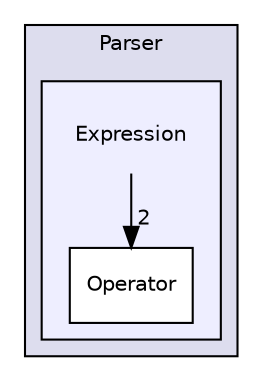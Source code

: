 digraph "src/REPL/Parser/Expression" {
  compound=true
  node [ fontsize="10", fontname="Helvetica"];
  edge [ labelfontsize="10", labelfontname="Helvetica"];
  subgraph clusterdir_231fcdc1c2f7ecfe77d99c1327d245cc {
    graph [ bgcolor="#ddddee", pencolor="black", label="Parser" fontname="Helvetica", fontsize="10", URL="dir_231fcdc1c2f7ecfe77d99c1327d245cc.html"]
  subgraph clusterdir_842d314f0dec154de6830b9f63be34fe {
    graph [ bgcolor="#eeeeff", pencolor="black", label="" URL="dir_842d314f0dec154de6830b9f63be34fe.html"];
    dir_842d314f0dec154de6830b9f63be34fe [shape=plaintext label="Expression"];
    dir_6fce963043de8e397e54e58adc5d1d7d [shape=box label="Operator" color="black" fillcolor="white" style="filled" URL="dir_6fce963043de8e397e54e58adc5d1d7d.html"];
  }
  }
  dir_842d314f0dec154de6830b9f63be34fe->dir_6fce963043de8e397e54e58adc5d1d7d [headlabel="2", labeldistance=1.5 headhref="dir_000008_000009.html"];
}
